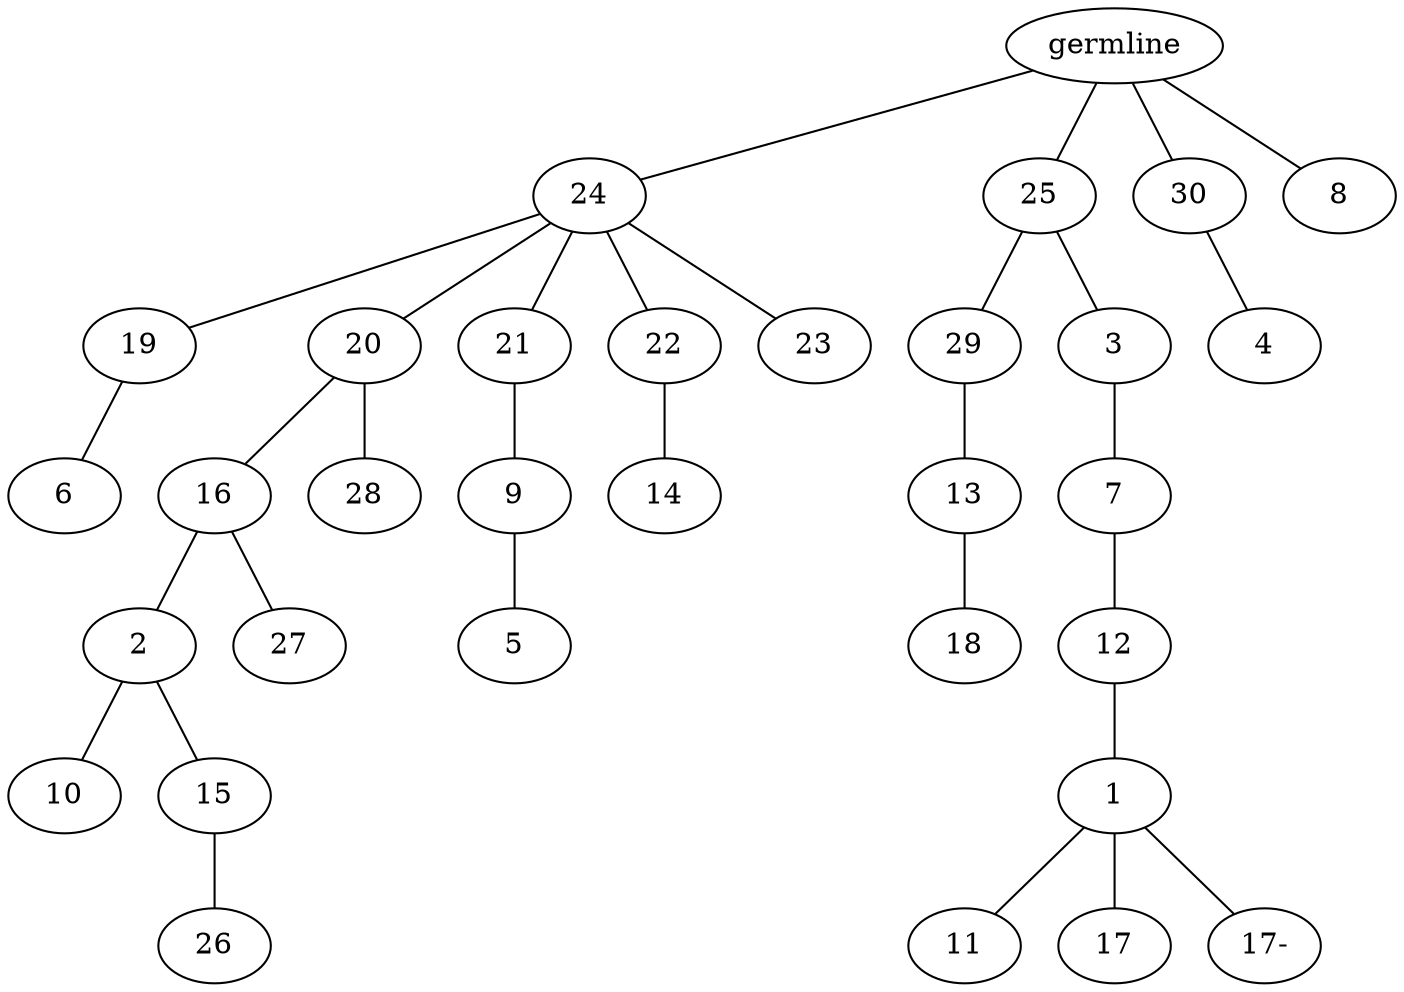 graph tree {
    "139643104468944" [label="germline"];
    "139643100037520" [label="24"];
    "139643100039344" [label="19"];
    "139643100038864" [label="6"];
    "139643100040448" [label="20"];
    "139643100038384" [label="16"];
    "139643100040736" [label="2"];
    "139643100037856" [label="10"];
    "139643100040784" [label="15"];
    "139643095321904" [label="26"];
    "139643100038288" [label="27"];
    "139643100038672" [label="28"];
    "139643100040016" [label="21"];
    "139643100039872" [label="9"];
    "139643100039536" [label="5"];
    "139643100037808" [label="22"];
    "139643100040640" [label="14"];
    "139643100040832" [label="23"];
    "139643100040544" [label="25"];
    "139643100038336" [label="29"];
    "139643100020640" [label="13"];
    "139643100020400" [label="18"];
    "139643100020112" [label="3"];
    "139643100017664" [label="7"];
    "139643100017088" [label="12"];
    "139643100018624" [label="1"];
    "139643100019344" [label="11"];
    "139643099825248" [label="17"];
    "139643100019776" [label="17-"];
    "139643100037184" [label="30"];
    "139643100018672" [label="4"];
    "139643100018096" [label="8"];
    "139643104468944" -- "139643100037520";
    "139643104468944" -- "139643100040544";
    "139643104468944" -- "139643100037184";
    "139643104468944" -- "139643100018096";
    "139643100037520" -- "139643100039344";
    "139643100037520" -- "139643100040448";
    "139643100037520" -- "139643100040016";
    "139643100037520" -- "139643100037808";
    "139643100037520" -- "139643100040832";
    "139643100039344" -- "139643100038864";
    "139643100040448" -- "139643100038384";
    "139643100040448" -- "139643100038672";
    "139643100038384" -- "139643100040736";
    "139643100038384" -- "139643100038288";
    "139643100040736" -- "139643100037856";
    "139643100040736" -- "139643100040784";
    "139643100040784" -- "139643095321904";
    "139643100040016" -- "139643100039872";
    "139643100039872" -- "139643100039536";
    "139643100037808" -- "139643100040640";
    "139643100040544" -- "139643100038336";
    "139643100040544" -- "139643100020112";
    "139643100038336" -- "139643100020640";
    "139643100020640" -- "139643100020400";
    "139643100020112" -- "139643100017664";
    "139643100017664" -- "139643100017088";
    "139643100017088" -- "139643100018624";
    "139643100018624" -- "139643100019344";
    "139643100018624" -- "139643099825248";
    "139643100018624" -- "139643100019776";
    "139643100037184" -- "139643100018672";
}
